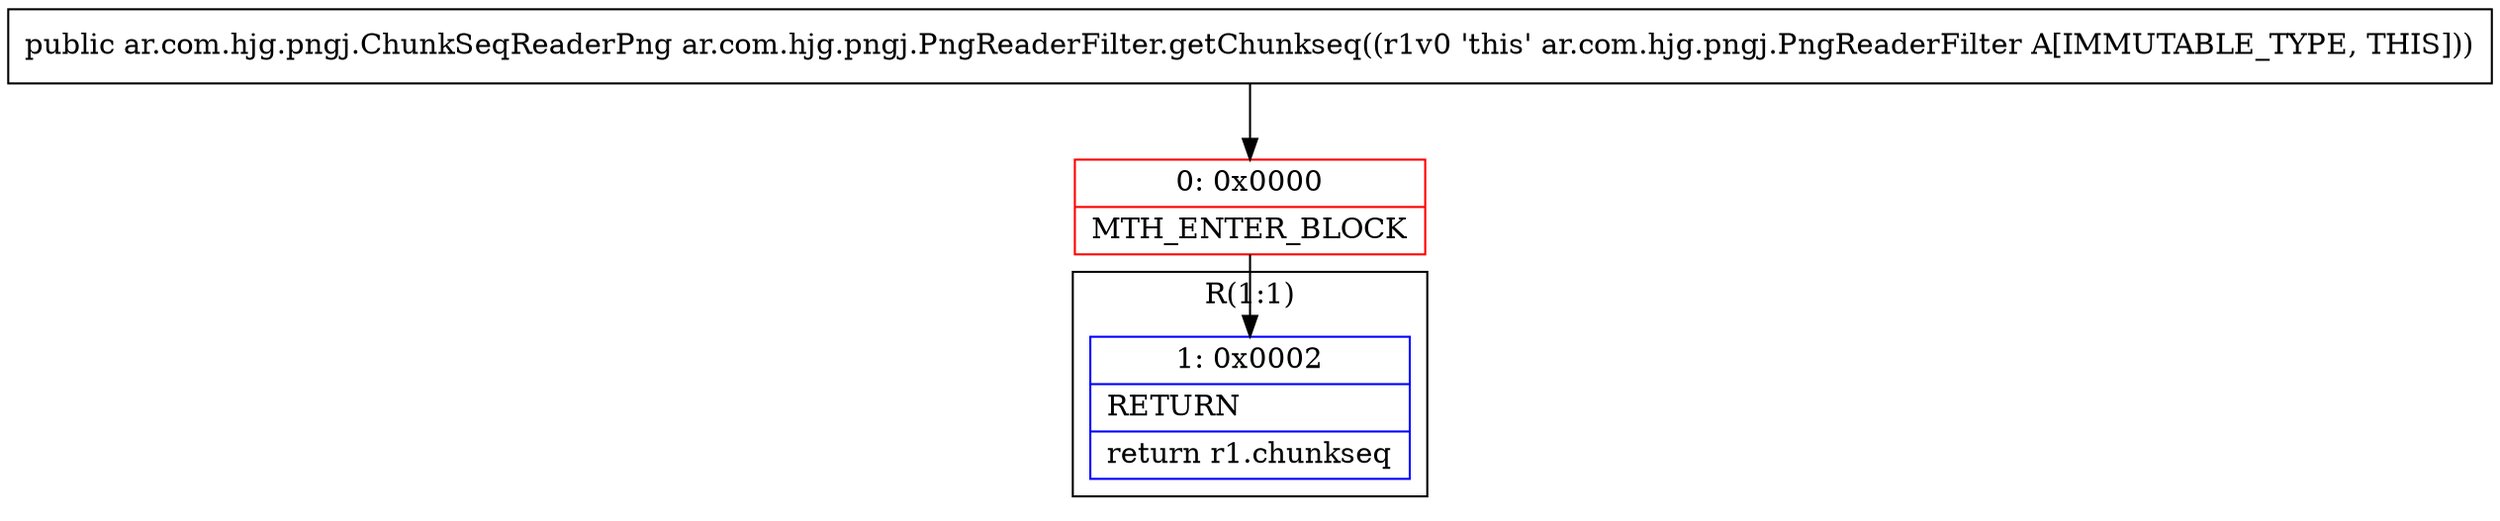 digraph "CFG forar.com.hjg.pngj.PngReaderFilter.getChunkseq()Lar\/com\/hjg\/pngj\/ChunkSeqReaderPng;" {
subgraph cluster_Region_2058883089 {
label = "R(1:1)";
node [shape=record,color=blue];
Node_1 [shape=record,label="{1\:\ 0x0002|RETURN\l|return r1.chunkseq\l}"];
}
Node_0 [shape=record,color=red,label="{0\:\ 0x0000|MTH_ENTER_BLOCK\l}"];
MethodNode[shape=record,label="{public ar.com.hjg.pngj.ChunkSeqReaderPng ar.com.hjg.pngj.PngReaderFilter.getChunkseq((r1v0 'this' ar.com.hjg.pngj.PngReaderFilter A[IMMUTABLE_TYPE, THIS])) }"];
MethodNode -> Node_0;
Node_0 -> Node_1;
}

